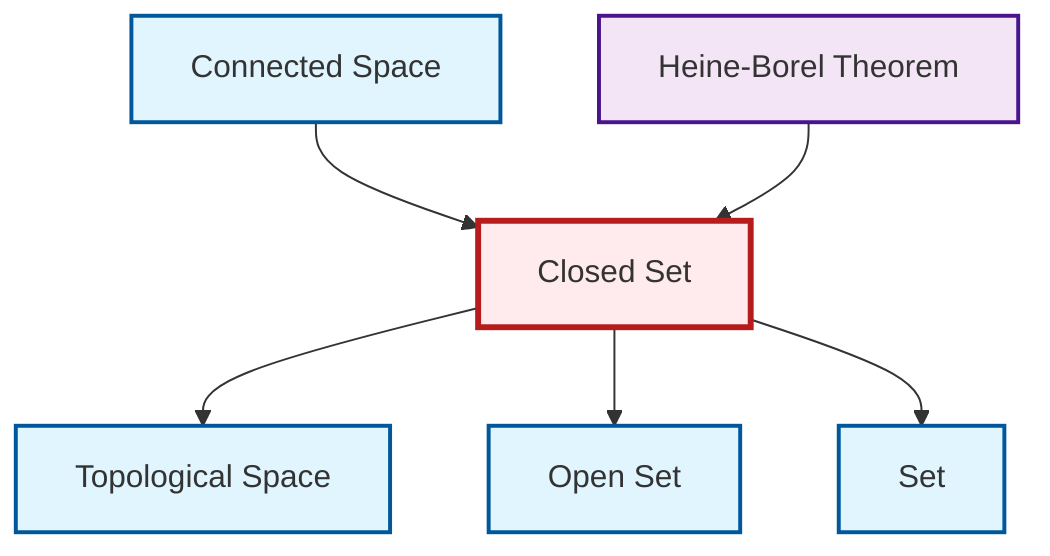 graph TD
    classDef definition fill:#e1f5fe,stroke:#01579b,stroke-width:2px
    classDef theorem fill:#f3e5f5,stroke:#4a148c,stroke-width:2px
    classDef axiom fill:#fff3e0,stroke:#e65100,stroke-width:2px
    classDef example fill:#e8f5e9,stroke:#1b5e20,stroke-width:2px
    classDef current fill:#ffebee,stroke:#b71c1c,stroke-width:3px
    def-open-set["Open Set"]:::definition
    thm-heine-borel["Heine-Borel Theorem"]:::theorem
    def-set["Set"]:::definition
    def-topological-space["Topological Space"]:::definition
    def-closed-set["Closed Set"]:::definition
    def-connected["Connected Space"]:::definition
    def-connected --> def-closed-set
    def-closed-set --> def-topological-space
    def-closed-set --> def-open-set
    def-closed-set --> def-set
    thm-heine-borel --> def-closed-set
    class def-closed-set current